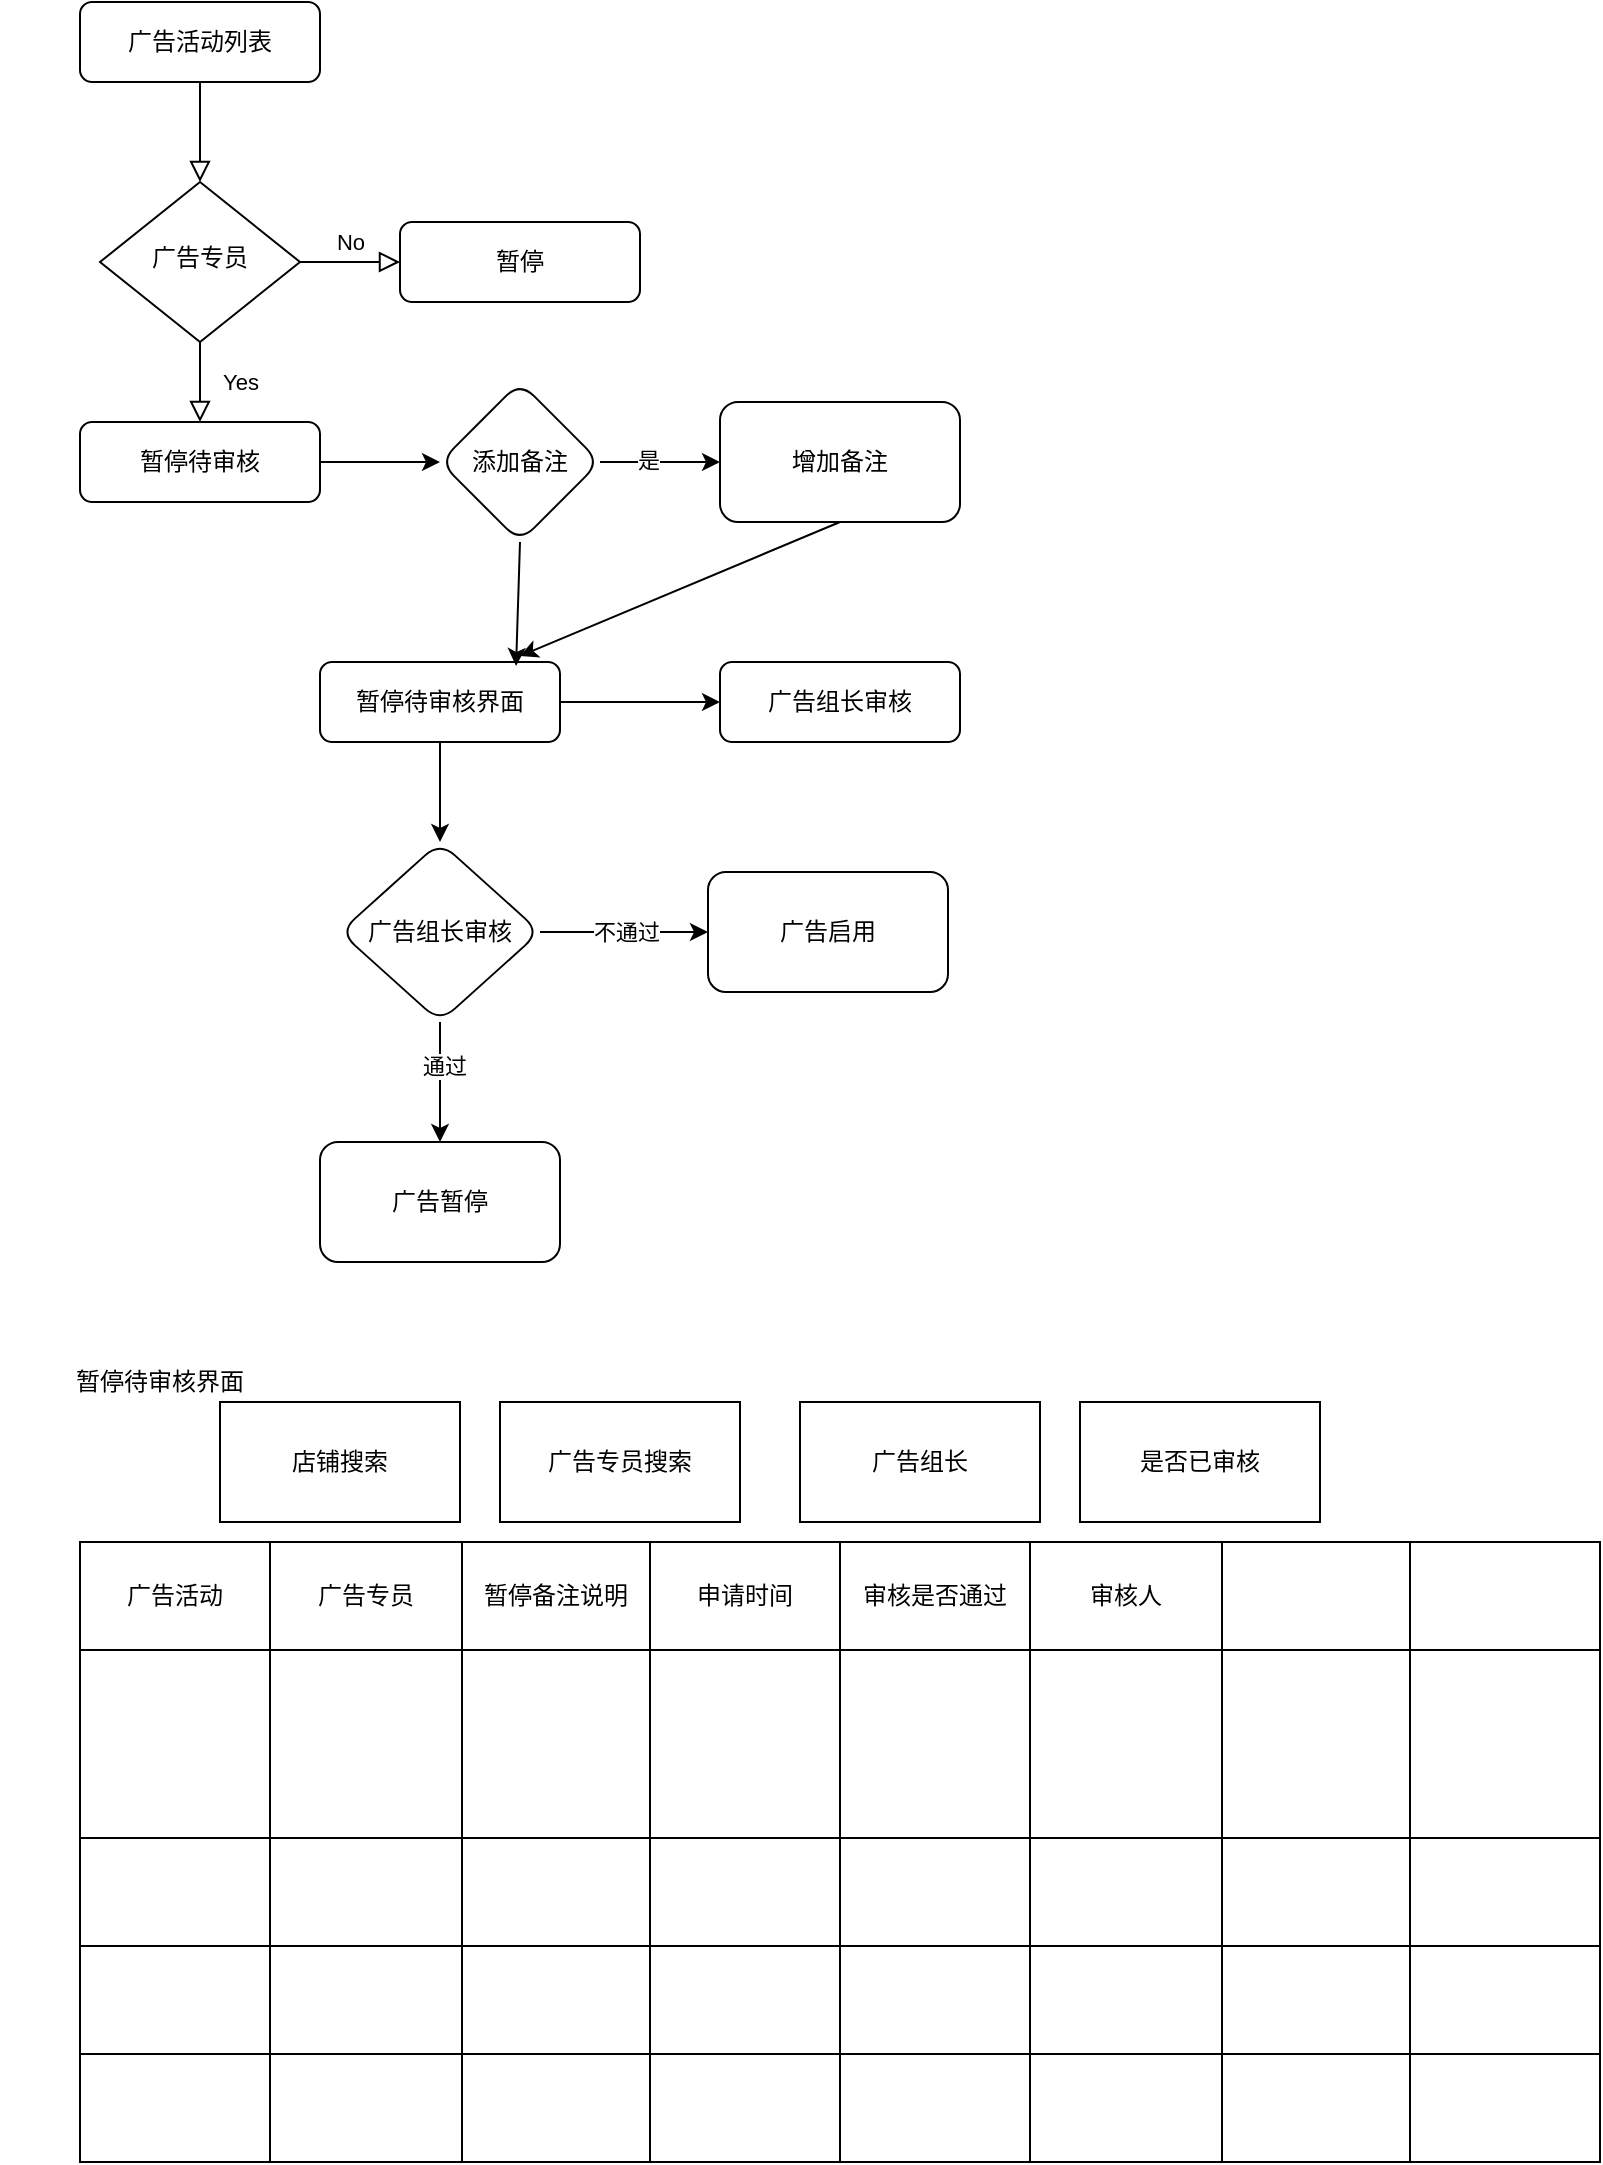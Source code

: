 <mxfile version="14.7.0" type="github">
  <diagram id="C5RBs43oDa-KdzZeNtuy" name="Page-1">
    <mxGraphModel dx="1422" dy="762" grid="1" gridSize="10" guides="1" tooltips="1" connect="1" arrows="1" fold="1" page="1" pageScale="1" pageWidth="1169" pageHeight="1654" math="0" shadow="0">
      <root>
        <mxCell id="WIyWlLk6GJQsqaUBKTNV-0" />
        <mxCell id="WIyWlLk6GJQsqaUBKTNV-1" parent="WIyWlLk6GJQsqaUBKTNV-0" />
        <mxCell id="WIyWlLk6GJQsqaUBKTNV-2" value="" style="rounded=0;html=1;jettySize=auto;orthogonalLoop=1;fontSize=11;endArrow=block;endFill=0;endSize=8;strokeWidth=1;shadow=0;labelBackgroundColor=none;edgeStyle=orthogonalEdgeStyle;" parent="WIyWlLk6GJQsqaUBKTNV-1" source="WIyWlLk6GJQsqaUBKTNV-3" target="WIyWlLk6GJQsqaUBKTNV-6" edge="1">
          <mxGeometry relative="1" as="geometry" />
        </mxCell>
        <mxCell id="WIyWlLk6GJQsqaUBKTNV-3" value="广告活动列表" style="rounded=1;whiteSpace=wrap;html=1;fontSize=12;glass=0;strokeWidth=1;shadow=0;" parent="WIyWlLk6GJQsqaUBKTNV-1" vertex="1">
          <mxGeometry x="160" y="80" width="120" height="40" as="geometry" />
        </mxCell>
        <mxCell id="WIyWlLk6GJQsqaUBKTNV-4" value="Yes" style="rounded=0;html=1;jettySize=auto;orthogonalLoop=1;fontSize=11;endArrow=block;endFill=0;endSize=8;strokeWidth=1;shadow=0;labelBackgroundColor=none;edgeStyle=orthogonalEdgeStyle;" parent="WIyWlLk6GJQsqaUBKTNV-1" source="WIyWlLk6GJQsqaUBKTNV-6" edge="1">
          <mxGeometry y="20" relative="1" as="geometry">
            <mxPoint as="offset" />
            <mxPoint x="220" y="290" as="targetPoint" />
          </mxGeometry>
        </mxCell>
        <mxCell id="WIyWlLk6GJQsqaUBKTNV-5" value="No" style="edgeStyle=orthogonalEdgeStyle;rounded=0;html=1;jettySize=auto;orthogonalLoop=1;fontSize=11;endArrow=block;endFill=0;endSize=8;strokeWidth=1;shadow=0;labelBackgroundColor=none;" parent="WIyWlLk6GJQsqaUBKTNV-1" source="WIyWlLk6GJQsqaUBKTNV-6" target="WIyWlLk6GJQsqaUBKTNV-7" edge="1">
          <mxGeometry y="10" relative="1" as="geometry">
            <mxPoint as="offset" />
          </mxGeometry>
        </mxCell>
        <mxCell id="WIyWlLk6GJQsqaUBKTNV-6" value="广告专员" style="rhombus;whiteSpace=wrap;html=1;shadow=0;fontFamily=Helvetica;fontSize=12;align=center;strokeWidth=1;spacing=6;spacingTop=-4;" parent="WIyWlLk6GJQsqaUBKTNV-1" vertex="1">
          <mxGeometry x="170" y="170" width="100" height="80" as="geometry" />
        </mxCell>
        <mxCell id="WIyWlLk6GJQsqaUBKTNV-7" value="暂停" style="rounded=1;whiteSpace=wrap;html=1;fontSize=12;glass=0;strokeWidth=1;shadow=0;" parent="WIyWlLk6GJQsqaUBKTNV-1" vertex="1">
          <mxGeometry x="320" y="190" width="120" height="40" as="geometry" />
        </mxCell>
        <mxCell id="6UV9ZN7yxTBOZrWE2qNG-1" value="" style="edgeStyle=orthogonalEdgeStyle;rounded=0;orthogonalLoop=1;jettySize=auto;html=1;" edge="1" parent="WIyWlLk6GJQsqaUBKTNV-1" source="WIyWlLk6GJQsqaUBKTNV-11" target="6UV9ZN7yxTBOZrWE2qNG-0">
          <mxGeometry relative="1" as="geometry" />
        </mxCell>
        <mxCell id="6UV9ZN7yxTBOZrWE2qNG-3" value="" style="edgeStyle=orthogonalEdgeStyle;rounded=0;orthogonalLoop=1;jettySize=auto;html=1;" edge="1" parent="WIyWlLk6GJQsqaUBKTNV-1" source="WIyWlLk6GJQsqaUBKTNV-11" target="6UV9ZN7yxTBOZrWE2qNG-2">
          <mxGeometry relative="1" as="geometry" />
        </mxCell>
        <mxCell id="WIyWlLk6GJQsqaUBKTNV-11" value="暂停待审核界面" style="rounded=1;whiteSpace=wrap;html=1;fontSize=12;glass=0;strokeWidth=1;shadow=0;" parent="WIyWlLk6GJQsqaUBKTNV-1" vertex="1">
          <mxGeometry x="280" y="410" width="120" height="40" as="geometry" />
        </mxCell>
        <mxCell id="6UV9ZN7yxTBOZrWE2qNG-62" value="" style="edgeStyle=orthogonalEdgeStyle;rounded=0;orthogonalLoop=1;jettySize=auto;html=1;" edge="1" parent="WIyWlLk6GJQsqaUBKTNV-1" source="WIyWlLk6GJQsqaUBKTNV-12" target="6UV9ZN7yxTBOZrWE2qNG-61">
          <mxGeometry relative="1" as="geometry" />
        </mxCell>
        <mxCell id="WIyWlLk6GJQsqaUBKTNV-12" value="暂停待审核" style="rounded=1;whiteSpace=wrap;html=1;fontSize=12;glass=0;strokeWidth=1;shadow=0;" parent="WIyWlLk6GJQsqaUBKTNV-1" vertex="1">
          <mxGeometry x="160" y="290" width="120" height="40" as="geometry" />
        </mxCell>
        <mxCell id="6UV9ZN7yxTBOZrWE2qNG-0" value="广告组长审核" style="rounded=1;whiteSpace=wrap;html=1;fontSize=12;glass=0;strokeWidth=1;shadow=0;" vertex="1" parent="WIyWlLk6GJQsqaUBKTNV-1">
          <mxGeometry x="480" y="410" width="120" height="40" as="geometry" />
        </mxCell>
        <mxCell id="6UV9ZN7yxTBOZrWE2qNG-8" value="" style="edgeStyle=orthogonalEdgeStyle;rounded=0;orthogonalLoop=1;jettySize=auto;html=1;" edge="1" parent="WIyWlLk6GJQsqaUBKTNV-1" source="6UV9ZN7yxTBOZrWE2qNG-2" target="6UV9ZN7yxTBOZrWE2qNG-7">
          <mxGeometry relative="1" as="geometry" />
        </mxCell>
        <mxCell id="6UV9ZN7yxTBOZrWE2qNG-9" value="通过" style="edgeLabel;html=1;align=center;verticalAlign=middle;resizable=0;points=[];" vertex="1" connectable="0" parent="6UV9ZN7yxTBOZrWE2qNG-8">
          <mxGeometry x="-0.263" y="2" relative="1" as="geometry">
            <mxPoint as="offset" />
          </mxGeometry>
        </mxCell>
        <mxCell id="6UV9ZN7yxTBOZrWE2qNG-2" value="广告组长审核" style="rhombus;whiteSpace=wrap;html=1;rounded=1;shadow=0;strokeWidth=1;glass=0;" vertex="1" parent="WIyWlLk6GJQsqaUBKTNV-1">
          <mxGeometry x="290" y="500" width="100" height="90" as="geometry" />
        </mxCell>
        <mxCell id="6UV9ZN7yxTBOZrWE2qNG-4" value="广告启用" style="whiteSpace=wrap;html=1;rounded=1;shadow=0;strokeWidth=1;glass=0;" vertex="1" parent="WIyWlLk6GJQsqaUBKTNV-1">
          <mxGeometry x="474" y="515" width="120" height="60" as="geometry" />
        </mxCell>
        <mxCell id="6UV9ZN7yxTBOZrWE2qNG-5" value="" style="edgeStyle=orthogonalEdgeStyle;rounded=0;orthogonalLoop=1;jettySize=auto;html=1;" edge="1" parent="WIyWlLk6GJQsqaUBKTNV-1" source="6UV9ZN7yxTBOZrWE2qNG-2" target="6UV9ZN7yxTBOZrWE2qNG-4">
          <mxGeometry relative="1" as="geometry">
            <Array as="points">
              <mxPoint x="430" y="545" />
              <mxPoint x="430" y="545" />
            </Array>
          </mxGeometry>
        </mxCell>
        <mxCell id="6UV9ZN7yxTBOZrWE2qNG-6" value="不通过" style="edgeLabel;html=1;align=center;verticalAlign=middle;resizable=0;points=[];" vertex="1" connectable="0" parent="6UV9ZN7yxTBOZrWE2qNG-5">
          <mxGeometry x="0.02" relative="1" as="geometry">
            <mxPoint as="offset" />
          </mxGeometry>
        </mxCell>
        <mxCell id="6UV9ZN7yxTBOZrWE2qNG-7" value="广告暂停" style="whiteSpace=wrap;html=1;rounded=1;shadow=0;strokeWidth=1;glass=0;" vertex="1" parent="WIyWlLk6GJQsqaUBKTNV-1">
          <mxGeometry x="280" y="650" width="120" height="60" as="geometry" />
        </mxCell>
        <mxCell id="6UV9ZN7yxTBOZrWE2qNG-14" value="" style="shape=table;html=1;whiteSpace=wrap;startSize=0;container=1;collapsible=0;childLayout=tableLayout;" vertex="1" parent="WIyWlLk6GJQsqaUBKTNV-1">
          <mxGeometry x="160" y="850" width="760" height="310" as="geometry" />
        </mxCell>
        <mxCell id="6UV9ZN7yxTBOZrWE2qNG-15" value="" style="shape=partialRectangle;html=1;whiteSpace=wrap;collapsible=0;dropTarget=0;pointerEvents=0;fillColor=none;top=0;left=0;bottom=0;right=0;points=[[0,0.5],[1,0.5]];portConstraint=eastwest;" vertex="1" parent="6UV9ZN7yxTBOZrWE2qNG-14">
          <mxGeometry width="760" height="54" as="geometry" />
        </mxCell>
        <mxCell id="6UV9ZN7yxTBOZrWE2qNG-16" value="广告活动" style="shape=partialRectangle;html=1;whiteSpace=wrap;connectable=0;overflow=hidden;fillColor=none;top=0;left=0;bottom=0;right=0;" vertex="1" parent="6UV9ZN7yxTBOZrWE2qNG-15">
          <mxGeometry width="95" height="54" as="geometry" />
        </mxCell>
        <mxCell id="6UV9ZN7yxTBOZrWE2qNG-17" value="广告专员" style="shape=partialRectangle;html=1;whiteSpace=wrap;connectable=0;overflow=hidden;fillColor=none;top=0;left=0;bottom=0;right=0;" vertex="1" parent="6UV9ZN7yxTBOZrWE2qNG-15">
          <mxGeometry x="95" width="96" height="54" as="geometry" />
        </mxCell>
        <mxCell id="6UV9ZN7yxTBOZrWE2qNG-18" value="暂停备注说明" style="shape=partialRectangle;html=1;whiteSpace=wrap;connectable=0;overflow=hidden;fillColor=none;top=0;left=0;bottom=0;right=0;" vertex="1" parent="6UV9ZN7yxTBOZrWE2qNG-15">
          <mxGeometry x="191" width="94" height="54" as="geometry" />
        </mxCell>
        <mxCell id="6UV9ZN7yxTBOZrWE2qNG-19" value="申请时间" style="shape=partialRectangle;html=1;whiteSpace=wrap;connectable=0;overflow=hidden;fillColor=none;top=0;left=0;bottom=0;right=0;" vertex="1" parent="6UV9ZN7yxTBOZrWE2qNG-15">
          <mxGeometry x="285" width="95" height="54" as="geometry" />
        </mxCell>
        <mxCell id="6UV9ZN7yxTBOZrWE2qNG-20" value="审核是否通过" style="shape=partialRectangle;html=1;whiteSpace=wrap;connectable=0;overflow=hidden;fillColor=none;top=0;left=0;bottom=0;right=0;" vertex="1" parent="6UV9ZN7yxTBOZrWE2qNG-15">
          <mxGeometry x="380" width="95" height="54" as="geometry" />
        </mxCell>
        <mxCell id="6UV9ZN7yxTBOZrWE2qNG-21" value="审核人" style="shape=partialRectangle;html=1;whiteSpace=wrap;connectable=0;overflow=hidden;fillColor=none;top=0;left=0;bottom=0;right=0;" vertex="1" parent="6UV9ZN7yxTBOZrWE2qNG-15">
          <mxGeometry x="475" width="96" height="54" as="geometry" />
        </mxCell>
        <mxCell id="6UV9ZN7yxTBOZrWE2qNG-22" value="" style="shape=partialRectangle;html=1;whiteSpace=wrap;connectable=0;overflow=hidden;fillColor=none;top=0;left=0;bottom=0;right=0;" vertex="1" parent="6UV9ZN7yxTBOZrWE2qNG-15">
          <mxGeometry x="571" width="94" height="54" as="geometry" />
        </mxCell>
        <mxCell id="6UV9ZN7yxTBOZrWE2qNG-23" value="" style="shape=partialRectangle;html=1;whiteSpace=wrap;connectable=0;overflow=hidden;fillColor=none;top=0;left=0;bottom=0;right=0;" vertex="1" parent="6UV9ZN7yxTBOZrWE2qNG-15">
          <mxGeometry x="665" width="95" height="54" as="geometry" />
        </mxCell>
        <mxCell id="6UV9ZN7yxTBOZrWE2qNG-24" value="" style="shape=partialRectangle;html=1;whiteSpace=wrap;collapsible=0;dropTarget=0;pointerEvents=0;fillColor=none;top=0;left=0;bottom=0;right=0;points=[[0,0.5],[1,0.5]];portConstraint=eastwest;" vertex="1" parent="6UV9ZN7yxTBOZrWE2qNG-14">
          <mxGeometry y="54" width="760" height="94" as="geometry" />
        </mxCell>
        <mxCell id="6UV9ZN7yxTBOZrWE2qNG-25" value="" style="shape=partialRectangle;html=1;whiteSpace=wrap;connectable=0;overflow=hidden;fillColor=none;top=0;left=0;bottom=0;right=0;" vertex="1" parent="6UV9ZN7yxTBOZrWE2qNG-24">
          <mxGeometry width="95" height="94" as="geometry" />
        </mxCell>
        <mxCell id="6UV9ZN7yxTBOZrWE2qNG-26" value="" style="shape=partialRectangle;html=1;whiteSpace=wrap;connectable=0;overflow=hidden;fillColor=none;top=0;left=0;bottom=0;right=0;" vertex="1" parent="6UV9ZN7yxTBOZrWE2qNG-24">
          <mxGeometry x="95" width="96" height="94" as="geometry" />
        </mxCell>
        <mxCell id="6UV9ZN7yxTBOZrWE2qNG-27" value="" style="shape=partialRectangle;html=1;whiteSpace=wrap;connectable=0;overflow=hidden;fillColor=none;top=0;left=0;bottom=0;right=0;" vertex="1" parent="6UV9ZN7yxTBOZrWE2qNG-24">
          <mxGeometry x="191" width="94" height="94" as="geometry" />
        </mxCell>
        <mxCell id="6UV9ZN7yxTBOZrWE2qNG-28" value="" style="shape=partialRectangle;html=1;whiteSpace=wrap;connectable=0;overflow=hidden;fillColor=none;top=0;left=0;bottom=0;right=0;" vertex="1" parent="6UV9ZN7yxTBOZrWE2qNG-24">
          <mxGeometry x="285" width="95" height="94" as="geometry" />
        </mxCell>
        <mxCell id="6UV9ZN7yxTBOZrWE2qNG-29" value="" style="shape=partialRectangle;html=1;whiteSpace=wrap;connectable=0;overflow=hidden;fillColor=none;top=0;left=0;bottom=0;right=0;" vertex="1" parent="6UV9ZN7yxTBOZrWE2qNG-24">
          <mxGeometry x="380" width="95" height="94" as="geometry" />
        </mxCell>
        <mxCell id="6UV9ZN7yxTBOZrWE2qNG-30" value="" style="shape=partialRectangle;html=1;whiteSpace=wrap;connectable=0;overflow=hidden;fillColor=none;top=0;left=0;bottom=0;right=0;" vertex="1" parent="6UV9ZN7yxTBOZrWE2qNG-24">
          <mxGeometry x="475" width="96" height="94" as="geometry" />
        </mxCell>
        <mxCell id="6UV9ZN7yxTBOZrWE2qNG-31" value="" style="shape=partialRectangle;html=1;whiteSpace=wrap;connectable=0;overflow=hidden;fillColor=none;top=0;left=0;bottom=0;right=0;" vertex="1" parent="6UV9ZN7yxTBOZrWE2qNG-24">
          <mxGeometry x="571" width="94" height="94" as="geometry" />
        </mxCell>
        <mxCell id="6UV9ZN7yxTBOZrWE2qNG-32" value="" style="shape=partialRectangle;html=1;whiteSpace=wrap;connectable=0;overflow=hidden;fillColor=none;top=0;left=0;bottom=0;right=0;" vertex="1" parent="6UV9ZN7yxTBOZrWE2qNG-24">
          <mxGeometry x="665" width="95" height="94" as="geometry" />
        </mxCell>
        <mxCell id="6UV9ZN7yxTBOZrWE2qNG-33" value="" style="shape=partialRectangle;html=1;whiteSpace=wrap;collapsible=0;dropTarget=0;pointerEvents=0;fillColor=none;top=0;left=0;bottom=0;right=0;points=[[0,0.5],[1,0.5]];portConstraint=eastwest;" vertex="1" parent="6UV9ZN7yxTBOZrWE2qNG-14">
          <mxGeometry y="148" width="760" height="54" as="geometry" />
        </mxCell>
        <mxCell id="6UV9ZN7yxTBOZrWE2qNG-34" value="" style="shape=partialRectangle;html=1;whiteSpace=wrap;connectable=0;overflow=hidden;fillColor=none;top=0;left=0;bottom=0;right=0;" vertex="1" parent="6UV9ZN7yxTBOZrWE2qNG-33">
          <mxGeometry width="95" height="54" as="geometry" />
        </mxCell>
        <mxCell id="6UV9ZN7yxTBOZrWE2qNG-35" value="" style="shape=partialRectangle;html=1;whiteSpace=wrap;connectable=0;overflow=hidden;fillColor=none;top=0;left=0;bottom=0;right=0;" vertex="1" parent="6UV9ZN7yxTBOZrWE2qNG-33">
          <mxGeometry x="95" width="96" height="54" as="geometry" />
        </mxCell>
        <mxCell id="6UV9ZN7yxTBOZrWE2qNG-36" value="" style="shape=partialRectangle;html=1;whiteSpace=wrap;connectable=0;overflow=hidden;fillColor=none;top=0;left=0;bottom=0;right=0;" vertex="1" parent="6UV9ZN7yxTBOZrWE2qNG-33">
          <mxGeometry x="191" width="94" height="54" as="geometry" />
        </mxCell>
        <mxCell id="6UV9ZN7yxTBOZrWE2qNG-37" value="" style="shape=partialRectangle;html=1;whiteSpace=wrap;connectable=0;overflow=hidden;fillColor=none;top=0;left=0;bottom=0;right=0;" vertex="1" parent="6UV9ZN7yxTBOZrWE2qNG-33">
          <mxGeometry x="285" width="95" height="54" as="geometry" />
        </mxCell>
        <mxCell id="6UV9ZN7yxTBOZrWE2qNG-38" value="" style="shape=partialRectangle;html=1;whiteSpace=wrap;connectable=0;overflow=hidden;fillColor=none;top=0;left=0;bottom=0;right=0;" vertex="1" parent="6UV9ZN7yxTBOZrWE2qNG-33">
          <mxGeometry x="380" width="95" height="54" as="geometry" />
        </mxCell>
        <mxCell id="6UV9ZN7yxTBOZrWE2qNG-39" value="" style="shape=partialRectangle;html=1;whiteSpace=wrap;connectable=0;overflow=hidden;fillColor=none;top=0;left=0;bottom=0;right=0;" vertex="1" parent="6UV9ZN7yxTBOZrWE2qNG-33">
          <mxGeometry x="475" width="96" height="54" as="geometry" />
        </mxCell>
        <mxCell id="6UV9ZN7yxTBOZrWE2qNG-40" value="" style="shape=partialRectangle;html=1;whiteSpace=wrap;connectable=0;overflow=hidden;fillColor=none;top=0;left=0;bottom=0;right=0;" vertex="1" parent="6UV9ZN7yxTBOZrWE2qNG-33">
          <mxGeometry x="571" width="94" height="54" as="geometry" />
        </mxCell>
        <mxCell id="6UV9ZN7yxTBOZrWE2qNG-41" value="" style="shape=partialRectangle;html=1;whiteSpace=wrap;connectable=0;overflow=hidden;fillColor=none;top=0;left=0;bottom=0;right=0;" vertex="1" parent="6UV9ZN7yxTBOZrWE2qNG-33">
          <mxGeometry x="665" width="95" height="54" as="geometry" />
        </mxCell>
        <mxCell id="6UV9ZN7yxTBOZrWE2qNG-42" value="" style="shape=partialRectangle;html=1;whiteSpace=wrap;collapsible=0;dropTarget=0;pointerEvents=0;fillColor=none;top=0;left=0;bottom=0;right=0;points=[[0,0.5],[1,0.5]];portConstraint=eastwest;" vertex="1" parent="6UV9ZN7yxTBOZrWE2qNG-14">
          <mxGeometry y="202" width="760" height="54" as="geometry" />
        </mxCell>
        <mxCell id="6UV9ZN7yxTBOZrWE2qNG-43" value="" style="shape=partialRectangle;html=1;whiteSpace=wrap;connectable=0;overflow=hidden;fillColor=none;top=0;left=0;bottom=0;right=0;" vertex="1" parent="6UV9ZN7yxTBOZrWE2qNG-42">
          <mxGeometry width="95" height="54" as="geometry" />
        </mxCell>
        <mxCell id="6UV9ZN7yxTBOZrWE2qNG-44" value="" style="shape=partialRectangle;html=1;whiteSpace=wrap;connectable=0;overflow=hidden;fillColor=none;top=0;left=0;bottom=0;right=0;" vertex="1" parent="6UV9ZN7yxTBOZrWE2qNG-42">
          <mxGeometry x="95" width="96" height="54" as="geometry" />
        </mxCell>
        <mxCell id="6UV9ZN7yxTBOZrWE2qNG-45" value="" style="shape=partialRectangle;html=1;whiteSpace=wrap;connectable=0;overflow=hidden;fillColor=none;top=0;left=0;bottom=0;right=0;" vertex="1" parent="6UV9ZN7yxTBOZrWE2qNG-42">
          <mxGeometry x="191" width="94" height="54" as="geometry" />
        </mxCell>
        <mxCell id="6UV9ZN7yxTBOZrWE2qNG-46" value="" style="shape=partialRectangle;html=1;whiteSpace=wrap;connectable=0;overflow=hidden;fillColor=none;top=0;left=0;bottom=0;right=0;" vertex="1" parent="6UV9ZN7yxTBOZrWE2qNG-42">
          <mxGeometry x="285" width="95" height="54" as="geometry" />
        </mxCell>
        <mxCell id="6UV9ZN7yxTBOZrWE2qNG-47" value="" style="shape=partialRectangle;html=1;whiteSpace=wrap;connectable=0;overflow=hidden;fillColor=none;top=0;left=0;bottom=0;right=0;" vertex="1" parent="6UV9ZN7yxTBOZrWE2qNG-42">
          <mxGeometry x="380" width="95" height="54" as="geometry" />
        </mxCell>
        <mxCell id="6UV9ZN7yxTBOZrWE2qNG-48" value="" style="shape=partialRectangle;html=1;whiteSpace=wrap;connectable=0;overflow=hidden;fillColor=none;top=0;left=0;bottom=0;right=0;" vertex="1" parent="6UV9ZN7yxTBOZrWE2qNG-42">
          <mxGeometry x="475" width="96" height="54" as="geometry" />
        </mxCell>
        <mxCell id="6UV9ZN7yxTBOZrWE2qNG-49" value="" style="shape=partialRectangle;html=1;whiteSpace=wrap;connectable=0;overflow=hidden;fillColor=none;top=0;left=0;bottom=0;right=0;" vertex="1" parent="6UV9ZN7yxTBOZrWE2qNG-42">
          <mxGeometry x="571" width="94" height="54" as="geometry" />
        </mxCell>
        <mxCell id="6UV9ZN7yxTBOZrWE2qNG-50" value="" style="shape=partialRectangle;html=1;whiteSpace=wrap;connectable=0;overflow=hidden;fillColor=none;top=0;left=0;bottom=0;right=0;" vertex="1" parent="6UV9ZN7yxTBOZrWE2qNG-42">
          <mxGeometry x="665" width="95" height="54" as="geometry" />
        </mxCell>
        <mxCell id="6UV9ZN7yxTBOZrWE2qNG-51" value="" style="shape=partialRectangle;html=1;whiteSpace=wrap;collapsible=0;dropTarget=0;pointerEvents=0;fillColor=none;top=0;left=0;bottom=0;right=0;points=[[0,0.5],[1,0.5]];portConstraint=eastwest;" vertex="1" parent="6UV9ZN7yxTBOZrWE2qNG-14">
          <mxGeometry y="256" width="760" height="54" as="geometry" />
        </mxCell>
        <mxCell id="6UV9ZN7yxTBOZrWE2qNG-52" value="" style="shape=partialRectangle;html=1;whiteSpace=wrap;connectable=0;overflow=hidden;fillColor=none;top=0;left=0;bottom=0;right=0;" vertex="1" parent="6UV9ZN7yxTBOZrWE2qNG-51">
          <mxGeometry width="95" height="54" as="geometry" />
        </mxCell>
        <mxCell id="6UV9ZN7yxTBOZrWE2qNG-53" value="" style="shape=partialRectangle;html=1;whiteSpace=wrap;connectable=0;overflow=hidden;fillColor=none;top=0;left=0;bottom=0;right=0;" vertex="1" parent="6UV9ZN7yxTBOZrWE2qNG-51">
          <mxGeometry x="95" width="96" height="54" as="geometry" />
        </mxCell>
        <mxCell id="6UV9ZN7yxTBOZrWE2qNG-54" value="" style="shape=partialRectangle;html=1;whiteSpace=wrap;connectable=0;overflow=hidden;fillColor=none;top=0;left=0;bottom=0;right=0;" vertex="1" parent="6UV9ZN7yxTBOZrWE2qNG-51">
          <mxGeometry x="191" width="94" height="54" as="geometry" />
        </mxCell>
        <mxCell id="6UV9ZN7yxTBOZrWE2qNG-55" value="" style="shape=partialRectangle;html=1;whiteSpace=wrap;connectable=0;overflow=hidden;fillColor=none;top=0;left=0;bottom=0;right=0;" vertex="1" parent="6UV9ZN7yxTBOZrWE2qNG-51">
          <mxGeometry x="285" width="95" height="54" as="geometry" />
        </mxCell>
        <mxCell id="6UV9ZN7yxTBOZrWE2qNG-56" value="" style="shape=partialRectangle;html=1;whiteSpace=wrap;connectable=0;overflow=hidden;fillColor=none;top=0;left=0;bottom=0;right=0;" vertex="1" parent="6UV9ZN7yxTBOZrWE2qNG-51">
          <mxGeometry x="380" width="95" height="54" as="geometry" />
        </mxCell>
        <mxCell id="6UV9ZN7yxTBOZrWE2qNG-57" value="" style="shape=partialRectangle;html=1;whiteSpace=wrap;connectable=0;overflow=hidden;fillColor=none;top=0;left=0;bottom=0;right=0;" vertex="1" parent="6UV9ZN7yxTBOZrWE2qNG-51">
          <mxGeometry x="475" width="96" height="54" as="geometry" />
        </mxCell>
        <mxCell id="6UV9ZN7yxTBOZrWE2qNG-58" value="" style="shape=partialRectangle;html=1;whiteSpace=wrap;connectable=0;overflow=hidden;fillColor=none;top=0;left=0;bottom=0;right=0;" vertex="1" parent="6UV9ZN7yxTBOZrWE2qNG-51">
          <mxGeometry x="571" width="94" height="54" as="geometry" />
        </mxCell>
        <mxCell id="6UV9ZN7yxTBOZrWE2qNG-59" value="" style="shape=partialRectangle;html=1;whiteSpace=wrap;connectable=0;overflow=hidden;fillColor=none;top=0;left=0;bottom=0;right=0;" vertex="1" parent="6UV9ZN7yxTBOZrWE2qNG-51">
          <mxGeometry x="665" width="95" height="54" as="geometry" />
        </mxCell>
        <mxCell id="6UV9ZN7yxTBOZrWE2qNG-60" value="暂停待审核界面" style="text;html=1;strokeColor=none;fillColor=none;align=center;verticalAlign=middle;whiteSpace=wrap;rounded=0;" vertex="1" parent="WIyWlLk6GJQsqaUBKTNV-1">
          <mxGeometry x="120" y="760" width="160" height="20" as="geometry" />
        </mxCell>
        <mxCell id="6UV9ZN7yxTBOZrWE2qNG-64" value="" style="edgeStyle=orthogonalEdgeStyle;rounded=0;orthogonalLoop=1;jettySize=auto;html=1;" edge="1" parent="WIyWlLk6GJQsqaUBKTNV-1" source="6UV9ZN7yxTBOZrWE2qNG-61" target="6UV9ZN7yxTBOZrWE2qNG-63">
          <mxGeometry relative="1" as="geometry" />
        </mxCell>
        <mxCell id="6UV9ZN7yxTBOZrWE2qNG-65" value="是" style="edgeLabel;html=1;align=center;verticalAlign=middle;resizable=0;points=[];" vertex="1" connectable="0" parent="6UV9ZN7yxTBOZrWE2qNG-64">
          <mxGeometry x="-0.217" y="1" relative="1" as="geometry">
            <mxPoint as="offset" />
          </mxGeometry>
        </mxCell>
        <mxCell id="6UV9ZN7yxTBOZrWE2qNG-61" value="添加备注" style="rhombus;whiteSpace=wrap;html=1;rounded=1;shadow=0;strokeWidth=1;glass=0;" vertex="1" parent="WIyWlLk6GJQsqaUBKTNV-1">
          <mxGeometry x="340" y="270" width="80" height="80" as="geometry" />
        </mxCell>
        <mxCell id="6UV9ZN7yxTBOZrWE2qNG-63" value="增加备注" style="whiteSpace=wrap;html=1;rounded=1;shadow=0;strokeWidth=1;glass=0;" vertex="1" parent="WIyWlLk6GJQsqaUBKTNV-1">
          <mxGeometry x="480" y="280" width="120" height="60" as="geometry" />
        </mxCell>
        <mxCell id="6UV9ZN7yxTBOZrWE2qNG-66" value="" style="endArrow=classic;html=1;exitX=0.5;exitY=1;exitDx=0;exitDy=0;entryX=0.817;entryY=0.05;entryDx=0;entryDy=0;entryPerimeter=0;" edge="1" parent="WIyWlLk6GJQsqaUBKTNV-1" source="6UV9ZN7yxTBOZrWE2qNG-61" target="WIyWlLk6GJQsqaUBKTNV-11">
          <mxGeometry width="50" height="50" relative="1" as="geometry">
            <mxPoint x="520" y="605" as="sourcePoint" />
            <mxPoint x="230" y="390" as="targetPoint" />
            <Array as="points" />
          </mxGeometry>
        </mxCell>
        <mxCell id="6UV9ZN7yxTBOZrWE2qNG-67" value="" style="endArrow=classic;html=1;exitX=0.5;exitY=1;exitDx=0;exitDy=0;" edge="1" parent="WIyWlLk6GJQsqaUBKTNV-1" source="6UV9ZN7yxTBOZrWE2qNG-63">
          <mxGeometry width="50" height="50" relative="1" as="geometry">
            <mxPoint x="390" y="570" as="sourcePoint" />
            <mxPoint x="380" y="407" as="targetPoint" />
          </mxGeometry>
        </mxCell>
        <mxCell id="6UV9ZN7yxTBOZrWE2qNG-68" value="店铺搜索" style="rounded=0;whiteSpace=wrap;html=1;" vertex="1" parent="WIyWlLk6GJQsqaUBKTNV-1">
          <mxGeometry x="230" y="780" width="120" height="60" as="geometry" />
        </mxCell>
        <mxCell id="6UV9ZN7yxTBOZrWE2qNG-69" value="广告专员搜索" style="rounded=0;whiteSpace=wrap;html=1;" vertex="1" parent="WIyWlLk6GJQsqaUBKTNV-1">
          <mxGeometry x="370" y="780" width="120" height="60" as="geometry" />
        </mxCell>
        <mxCell id="6UV9ZN7yxTBOZrWE2qNG-70" value="广告组长" style="rounded=0;whiteSpace=wrap;html=1;" vertex="1" parent="WIyWlLk6GJQsqaUBKTNV-1">
          <mxGeometry x="520" y="780" width="120" height="60" as="geometry" />
        </mxCell>
        <mxCell id="6UV9ZN7yxTBOZrWE2qNG-71" value="是否已审核" style="rounded=0;whiteSpace=wrap;html=1;" vertex="1" parent="WIyWlLk6GJQsqaUBKTNV-1">
          <mxGeometry x="660" y="780" width="120" height="60" as="geometry" />
        </mxCell>
      </root>
    </mxGraphModel>
  </diagram>
</mxfile>
